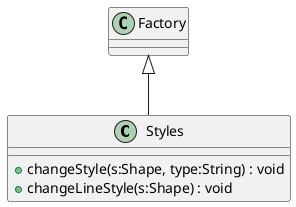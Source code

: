 @startuml
class Styles {
    + changeStyle(s:Shape, type:String) : void
    + changeLineStyle(s:Shape) : void
}
Factory <|-- Styles
@enduml
